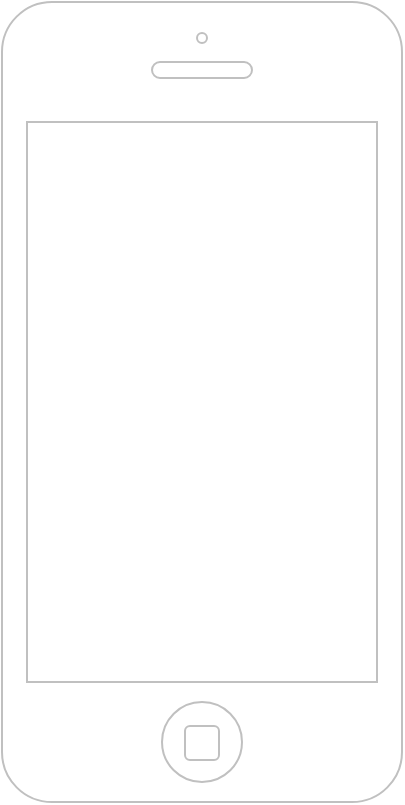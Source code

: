 <mxfile version="14.9.7" type="github">
  <diagram id="TIQAmmkHG59rXRJl-PRS" name="Page-1">
    <mxGraphModel dx="1506" dy="877" grid="1" gridSize="10" guides="1" tooltips="1" connect="1" arrows="1" fold="1" page="1" pageScale="1" pageWidth="850" pageHeight="1100" math="0" shadow="0">
      <root>
        <mxCell id="0" />
        <mxCell id="1" parent="0" />
        <mxCell id="HPuBqsrwrmnLdqe71d_q-4" value="" style="html=1;verticalLabelPosition=bottom;labelBackgroundColor=#ffffff;verticalAlign=top;shadow=0;dashed=0;strokeWidth=1;shape=mxgraph.ios7.misc.iphone;strokeColor=#c0c0c0;" vertex="1" parent="1">
          <mxGeometry x="60" y="40" width="200" height="400" as="geometry" />
        </mxCell>
      </root>
    </mxGraphModel>
  </diagram>
</mxfile>
